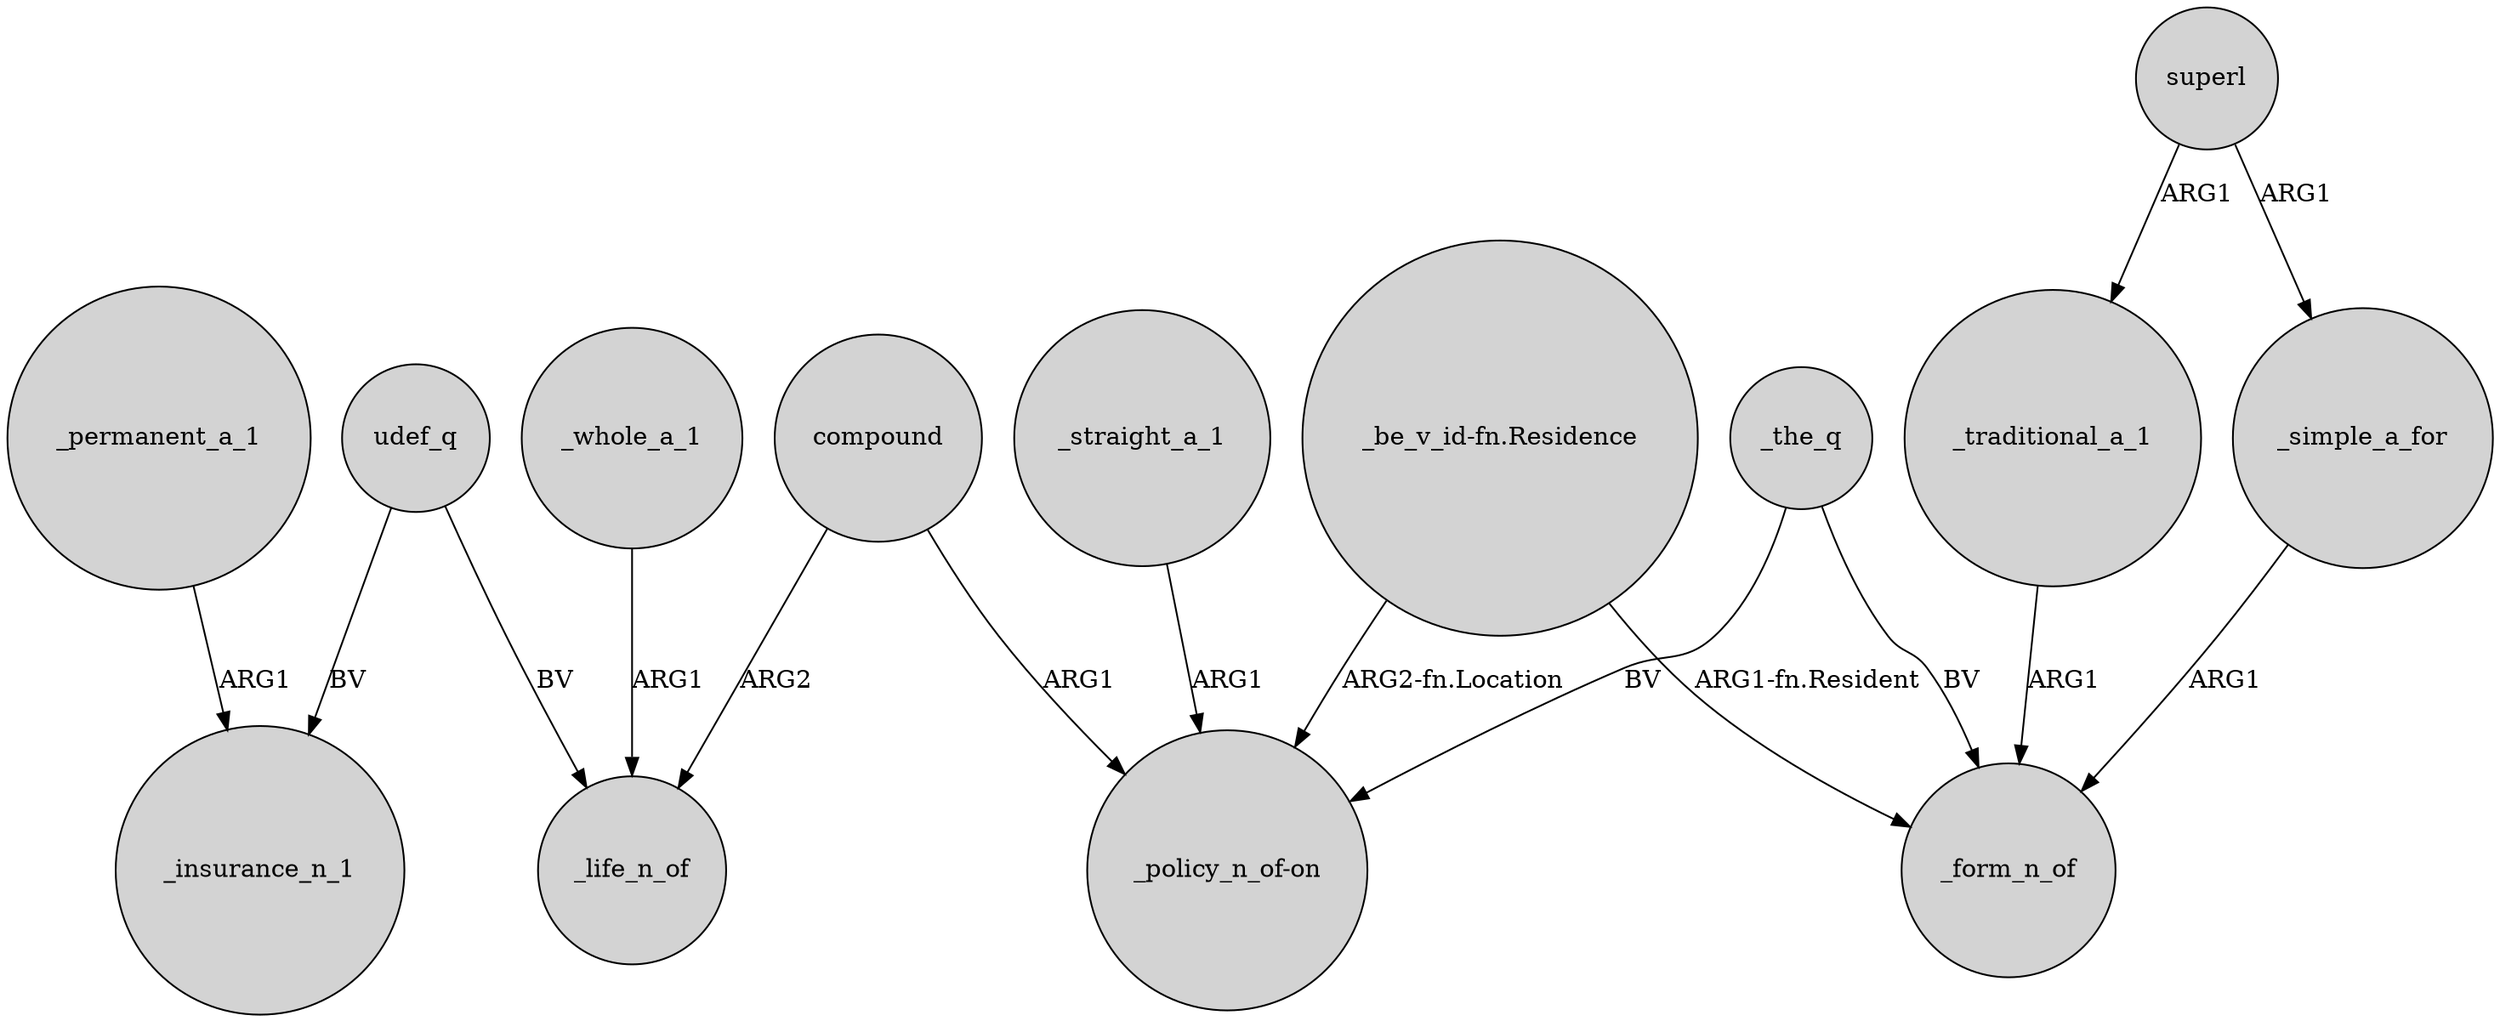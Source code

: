 digraph {
	node [shape=circle style=filled]
	_permanent_a_1 -> _insurance_n_1 [label=ARG1]
	"_be_v_id-fn.Residence" -> _form_n_of [label="ARG1-fn.Resident"]
	compound -> _life_n_of [label=ARG2]
	"_be_v_id-fn.Residence" -> "_policy_n_of-on" [label="ARG2-fn.Location"]
	_the_q -> "_policy_n_of-on" [label=BV]
	udef_q -> _insurance_n_1 [label=BV]
	_whole_a_1 -> _life_n_of [label=ARG1]
	udef_q -> _life_n_of [label=BV]
	_traditional_a_1 -> _form_n_of [label=ARG1]
	superl -> _traditional_a_1 [label=ARG1]
	superl -> _simple_a_for [label=ARG1]
	_simple_a_for -> _form_n_of [label=ARG1]
	compound -> "_policy_n_of-on" [label=ARG1]
	_the_q -> _form_n_of [label=BV]
	_straight_a_1 -> "_policy_n_of-on" [label=ARG1]
}
